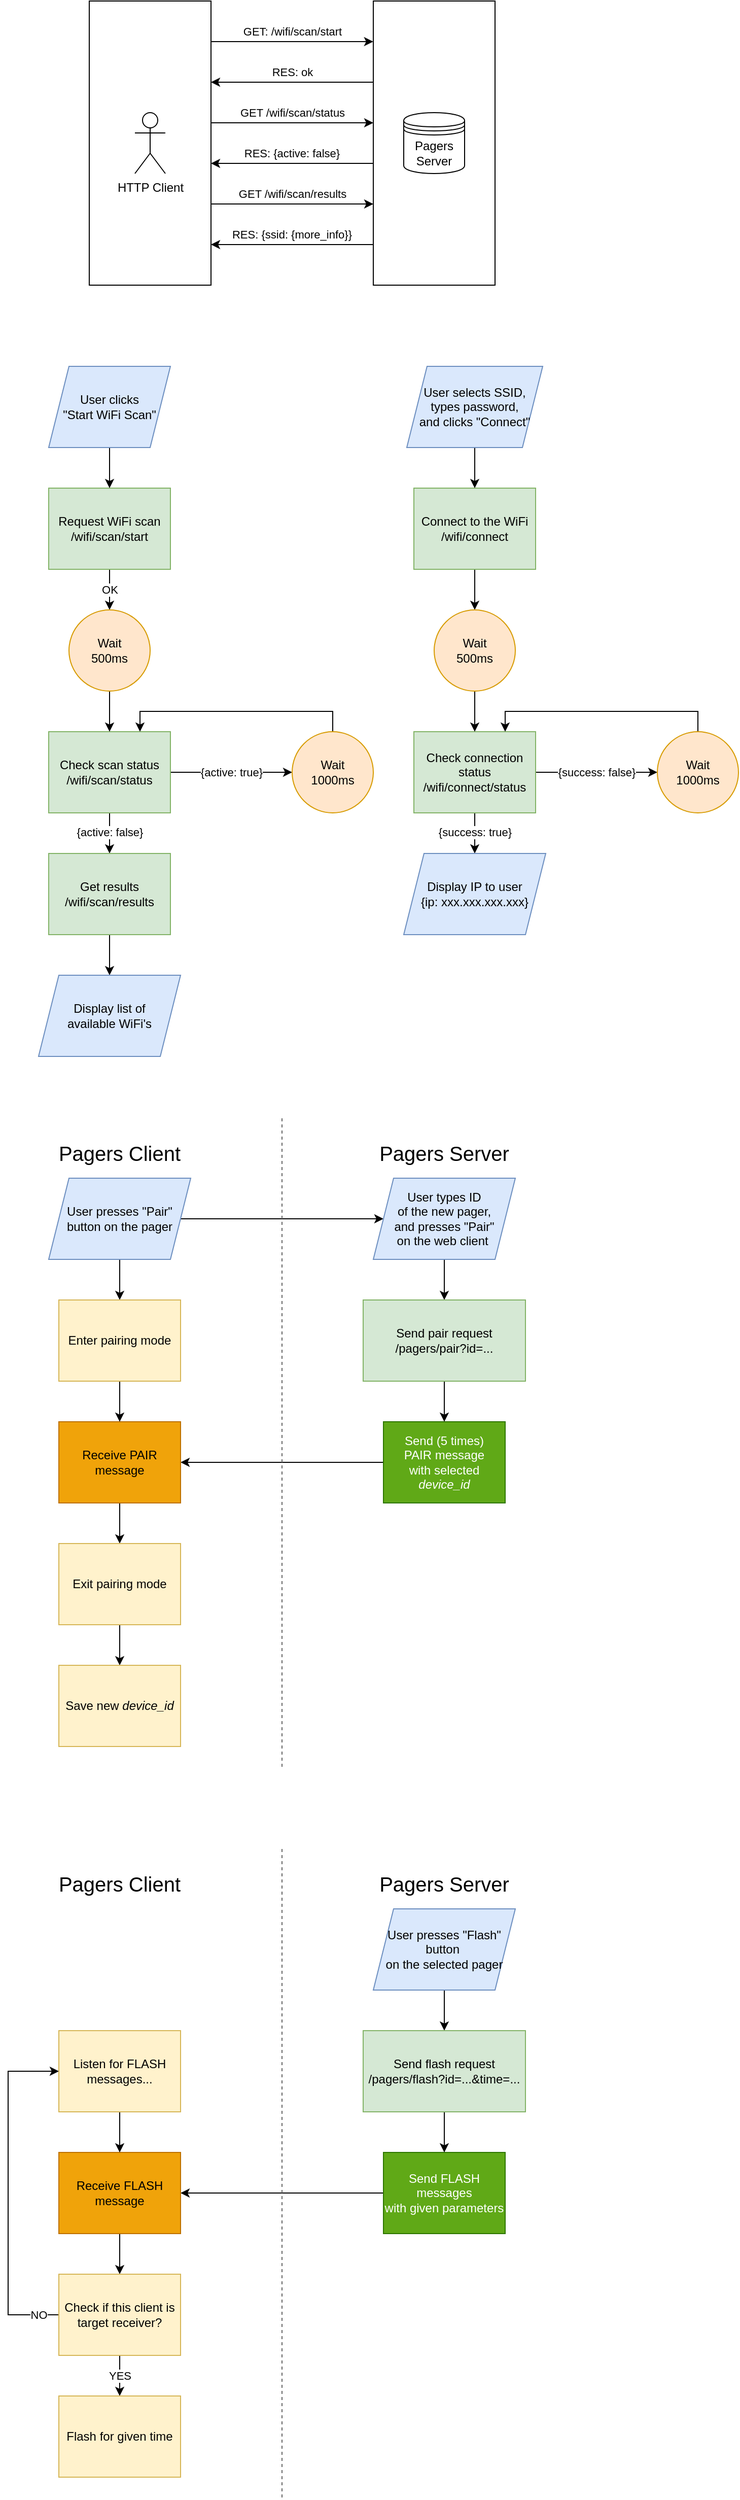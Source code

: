 <mxfile version="21.4.0" type="device">
  <diagram name="Strona-1" id="9iz2sphNQvMvH-sGFi54">
    <mxGraphModel dx="2010" dy="721" grid="1" gridSize="10" guides="1" tooltips="1" connect="1" arrows="1" fold="1" page="1" pageScale="1" pageWidth="827" pageHeight="1169" math="0" shadow="0">
      <root>
        <mxCell id="0" />
        <mxCell id="1" parent="0" />
        <mxCell id="QFqfzJrwcvT9urWFuMwO-2" value="" style="rounded=0;whiteSpace=wrap;html=1;" parent="1" vertex="1">
          <mxGeometry x="40" y="160" width="120" height="280" as="geometry" />
        </mxCell>
        <mxCell id="QFqfzJrwcvT9urWFuMwO-1" value="HTTP Client" style="shape=umlActor;verticalLabelPosition=bottom;verticalAlign=top;html=1;outlineConnect=0;" parent="1" vertex="1">
          <mxGeometry x="85" y="270" width="30" height="60" as="geometry" />
        </mxCell>
        <mxCell id="QFqfzJrwcvT9urWFuMwO-6" value="" style="rounded=0;whiteSpace=wrap;html=1;" parent="1" vertex="1">
          <mxGeometry x="320" y="160" width="120" height="280" as="geometry" />
        </mxCell>
        <mxCell id="QFqfzJrwcvT9urWFuMwO-11" value="Pagers&lt;br&gt;Server" style="shape=datastore;whiteSpace=wrap;html=1;" parent="1" vertex="1">
          <mxGeometry x="350" y="270" width="60" height="60" as="geometry" />
        </mxCell>
        <mxCell id="QFqfzJrwcvT9urWFuMwO-18" value="" style="endArrow=classic;html=1;rounded=0;entryX=-0.001;entryY=0.143;entryDx=0;entryDy=0;entryPerimeter=0;" parent="1" target="QFqfzJrwcvT9urWFuMwO-6" edge="1">
          <mxGeometry width="50" height="50" relative="1" as="geometry">
            <mxPoint x="160" y="200" as="sourcePoint" />
            <mxPoint x="210" y="150" as="targetPoint" />
          </mxGeometry>
        </mxCell>
        <mxCell id="QFqfzJrwcvT9urWFuMwO-22" value="GET: /wifi/scan/start" style="edgeLabel;html=1;align=center;verticalAlign=middle;resizable=0;points=[];" parent="QFqfzJrwcvT9urWFuMwO-18" vertex="1" connectable="0">
          <mxGeometry x="0.106" y="-1" relative="1" as="geometry">
            <mxPoint x="-9" y="-11" as="offset" />
          </mxGeometry>
        </mxCell>
        <mxCell id="QFqfzJrwcvT9urWFuMwO-19" value="" style="endArrow=classic;html=1;rounded=0;entryX=-0.001;entryY=0.143;entryDx=0;entryDy=0;entryPerimeter=0;" parent="1" edge="1">
          <mxGeometry width="50" height="50" relative="1" as="geometry">
            <mxPoint x="160" y="280" as="sourcePoint" />
            <mxPoint x="320" y="280" as="targetPoint" />
          </mxGeometry>
        </mxCell>
        <mxCell id="QFqfzJrwcvT9urWFuMwO-20" value="" style="endArrow=none;html=1;rounded=0;entryX=-0.001;entryY=0.143;entryDx=0;entryDy=0;entryPerimeter=0;startArrow=classic;startFill=1;endFill=0;" parent="1" edge="1">
          <mxGeometry width="50" height="50" relative="1" as="geometry">
            <mxPoint x="160" y="240" as="sourcePoint" />
            <mxPoint x="320" y="240" as="targetPoint" />
          </mxGeometry>
        </mxCell>
        <mxCell id="QFqfzJrwcvT9urWFuMwO-21" value="" style="endArrow=none;html=1;rounded=0;entryX=-0.001;entryY=0.143;entryDx=0;entryDy=0;entryPerimeter=0;startArrow=classic;startFill=1;endFill=0;" parent="1" edge="1">
          <mxGeometry width="50" height="50" relative="1" as="geometry">
            <mxPoint x="160" y="320" as="sourcePoint" />
            <mxPoint x="320" y="320" as="targetPoint" />
          </mxGeometry>
        </mxCell>
        <mxCell id="QFqfzJrwcvT9urWFuMwO-23" value="RES: ok" style="edgeLabel;html=1;align=center;verticalAlign=middle;resizable=0;points=[];" parent="1" vertex="1" connectable="0">
          <mxGeometry x="240.001" y="230.002" as="geometry" />
        </mxCell>
        <mxCell id="QFqfzJrwcvT9urWFuMwO-24" value="GET /wifi/scan/status" style="edgeLabel;html=1;align=center;verticalAlign=middle;resizable=0;points=[];" parent="1" vertex="1" connectable="0">
          <mxGeometry x="240.001" y="270.002" as="geometry" />
        </mxCell>
        <mxCell id="QFqfzJrwcvT9urWFuMwO-30" value="&lt;span style=&quot;caret-color: rgb(0, 0, 0); color: rgb(0, 0, 0); font-family: Helvetica; font-size: 11px; font-style: normal; font-variant-caps: normal; font-weight: 400; letter-spacing: normal; text-indent: 0px; text-transform: none; word-spacing: 0px; -webkit-text-stroke-width: 0px; background-color: rgb(255, 255, 255); text-decoration: none; float: none; display: inline !important;&quot;&gt;RES: {active: false}&lt;/span&gt;" style="text;whiteSpace=wrap;html=1;verticalAlign=middle;align=center;" parent="1" vertex="1">
          <mxGeometry x="175" y="290" width="130" height="40" as="geometry" />
        </mxCell>
        <mxCell id="QFqfzJrwcvT9urWFuMwO-31" value="" style="endArrow=classic;html=1;rounded=0;entryX=-0.001;entryY=0.143;entryDx=0;entryDy=0;entryPerimeter=0;" parent="1" edge="1">
          <mxGeometry width="50" height="50" relative="1" as="geometry">
            <mxPoint x="160" y="360" as="sourcePoint" />
            <mxPoint x="320" y="360" as="targetPoint" />
          </mxGeometry>
        </mxCell>
        <mxCell id="QFqfzJrwcvT9urWFuMwO-32" value="" style="endArrow=none;html=1;rounded=0;entryX=-0.001;entryY=0.143;entryDx=0;entryDy=0;entryPerimeter=0;startArrow=classic;startFill=1;endFill=0;" parent="1" edge="1">
          <mxGeometry width="50" height="50" relative="1" as="geometry">
            <mxPoint x="160" y="400" as="sourcePoint" />
            <mxPoint x="320" y="400" as="targetPoint" />
          </mxGeometry>
        </mxCell>
        <mxCell id="QFqfzJrwcvT9urWFuMwO-33" value="GET /wifi/scan/results" style="edgeLabel;html=1;align=center;verticalAlign=middle;resizable=0;points=[];" parent="1" vertex="1" connectable="0">
          <mxGeometry x="240.001" y="350.002" as="geometry" />
        </mxCell>
        <mxCell id="QFqfzJrwcvT9urWFuMwO-34" value="&lt;span style=&quot;caret-color: rgb(0, 0, 0); color: rgb(0, 0, 0); font-family: Helvetica; font-size: 11px; font-style: normal; font-variant-caps: normal; font-weight: 400; letter-spacing: normal; text-indent: 0px; text-transform: none; word-spacing: 0px; -webkit-text-stroke-width: 0px; background-color: rgb(255, 255, 255); text-decoration: none; float: none; display: inline !important;&quot;&gt;RES: {ssid: {more_info}}&lt;/span&gt;" style="text;whiteSpace=wrap;html=1;verticalAlign=middle;align=center;" parent="1" vertex="1">
          <mxGeometry x="175" y="370" width="130" height="40" as="geometry" />
        </mxCell>
        <mxCell id="QFqfzJrwcvT9urWFuMwO-40" value="OK" style="edgeStyle=orthogonalEdgeStyle;rounded=0;orthogonalLoop=1;jettySize=auto;html=1;exitX=0.5;exitY=1;exitDx=0;exitDy=0;entryX=0.5;entryY=0;entryDx=0;entryDy=0;" parent="1" source="QFqfzJrwcvT9urWFuMwO-35" target="QFqfzJrwcvT9urWFuMwO-42" edge="1">
          <mxGeometry relative="1" as="geometry">
            <mxPoint x="400" y="560" as="targetPoint" />
          </mxGeometry>
        </mxCell>
        <mxCell id="QFqfzJrwcvT9urWFuMwO-35" value="Request WiFi scan&lt;br&gt;/wifi/scan/start" style="rounded=0;whiteSpace=wrap;html=1;fillColor=#d5e8d4;strokeColor=#82b366;" parent="1" vertex="1">
          <mxGeometry y="640" width="120" height="80" as="geometry" />
        </mxCell>
        <mxCell id="QFqfzJrwcvT9urWFuMwO-39" style="edgeStyle=orthogonalEdgeStyle;rounded=0;orthogonalLoop=1;jettySize=auto;html=1;entryX=0.5;entryY=0;entryDx=0;entryDy=0;" parent="1" source="QFqfzJrwcvT9urWFuMwO-38" target="QFqfzJrwcvT9urWFuMwO-35" edge="1">
          <mxGeometry relative="1" as="geometry" />
        </mxCell>
        <mxCell id="QFqfzJrwcvT9urWFuMwO-38" value="User clicks&lt;br&gt;&quot;Start WiFi Scan&quot;" style="shape=parallelogram;perimeter=parallelogramPerimeter;whiteSpace=wrap;html=1;fixedSize=1;fillColor=#dae8fc;strokeColor=#6c8ebf;" parent="1" vertex="1">
          <mxGeometry y="520" width="120" height="80" as="geometry" />
        </mxCell>
        <mxCell id="QFqfzJrwcvT9urWFuMwO-48" style="edgeStyle=orthogonalEdgeStyle;rounded=0;orthogonalLoop=1;jettySize=auto;html=1;exitX=0.5;exitY=1;exitDx=0;exitDy=0;" parent="1" source="QFqfzJrwcvT9urWFuMwO-41" target="QFqfzJrwcvT9urWFuMwO-55" edge="1">
          <mxGeometry relative="1" as="geometry">
            <mxPoint x="60" y="1060" as="targetPoint" />
          </mxGeometry>
        </mxCell>
        <mxCell id="QFqfzJrwcvT9urWFuMwO-50" value="{active: false}" style="edgeLabel;html=1;align=center;verticalAlign=middle;resizable=0;points=[];" parent="QFqfzJrwcvT9urWFuMwO-48" vertex="1" connectable="0">
          <mxGeometry x="-0.072" relative="1" as="geometry">
            <mxPoint as="offset" />
          </mxGeometry>
        </mxCell>
        <mxCell id="QFqfzJrwcvT9urWFuMwO-53" value="{active: true}" style="edgeStyle=orthogonalEdgeStyle;rounded=0;orthogonalLoop=1;jettySize=auto;html=1;exitX=1;exitY=0.5;exitDx=0;exitDy=0;entryX=0;entryY=0.5;entryDx=0;entryDy=0;" parent="1" source="QFqfzJrwcvT9urWFuMwO-41" target="QFqfzJrwcvT9urWFuMwO-52" edge="1">
          <mxGeometry relative="1" as="geometry" />
        </mxCell>
        <mxCell id="QFqfzJrwcvT9urWFuMwO-41" value="Check scan status&lt;br&gt;/wifi/scan/status" style="rounded=0;whiteSpace=wrap;html=1;fillColor=#d5e8d4;strokeColor=#82b366;" parent="1" vertex="1">
          <mxGeometry y="880" width="120" height="80" as="geometry" />
        </mxCell>
        <mxCell id="QFqfzJrwcvT9urWFuMwO-51" style="edgeStyle=orthogonalEdgeStyle;rounded=0;orthogonalLoop=1;jettySize=auto;html=1;exitX=0.5;exitY=1;exitDx=0;exitDy=0;" parent="1" source="QFqfzJrwcvT9urWFuMwO-42" target="QFqfzJrwcvT9urWFuMwO-41" edge="1">
          <mxGeometry relative="1" as="geometry" />
        </mxCell>
        <mxCell id="QFqfzJrwcvT9urWFuMwO-42" value="Wait&lt;br&gt;500ms" style="ellipse;whiteSpace=wrap;html=1;aspect=fixed;fillColor=#ffe6cc;strokeColor=#d79b00;" parent="1" vertex="1">
          <mxGeometry x="20" y="760" width="80" height="80" as="geometry" />
        </mxCell>
        <mxCell id="QFqfzJrwcvT9urWFuMwO-54" style="edgeStyle=orthogonalEdgeStyle;rounded=0;orthogonalLoop=1;jettySize=auto;html=1;exitX=0.5;exitY=0;exitDx=0;exitDy=0;entryX=0.75;entryY=0;entryDx=0;entryDy=0;" parent="1" source="QFqfzJrwcvT9urWFuMwO-52" target="QFqfzJrwcvT9urWFuMwO-41" edge="1">
          <mxGeometry relative="1" as="geometry" />
        </mxCell>
        <mxCell id="QFqfzJrwcvT9urWFuMwO-52" value="Wait&lt;br&gt;1000ms" style="ellipse;whiteSpace=wrap;html=1;aspect=fixed;fillColor=#ffe6cc;strokeColor=#d79b00;" parent="1" vertex="1">
          <mxGeometry x="240" y="880" width="80" height="80" as="geometry" />
        </mxCell>
        <mxCell id="QFqfzJrwcvT9urWFuMwO-75" style="edgeStyle=orthogonalEdgeStyle;rounded=0;orthogonalLoop=1;jettySize=auto;html=1;exitX=0.5;exitY=1;exitDx=0;exitDy=0;entryX=0.5;entryY=0;entryDx=0;entryDy=0;" parent="1" source="QFqfzJrwcvT9urWFuMwO-55" target="QFqfzJrwcvT9urWFuMwO-74" edge="1">
          <mxGeometry relative="1" as="geometry" />
        </mxCell>
        <mxCell id="QFqfzJrwcvT9urWFuMwO-55" value="Get results&lt;br&gt;/wifi/scan/results" style="rounded=0;whiteSpace=wrap;html=1;fillColor=#d5e8d4;strokeColor=#82b366;" parent="1" vertex="1">
          <mxGeometry y="1000" width="120" height="80" as="geometry" />
        </mxCell>
        <mxCell id="QFqfzJrwcvT9urWFuMwO-69" style="edgeStyle=orthogonalEdgeStyle;rounded=0;orthogonalLoop=1;jettySize=auto;html=1;exitX=0.5;exitY=1;exitDx=0;exitDy=0;" parent="1" source="QFqfzJrwcvT9urWFuMwO-56" edge="1">
          <mxGeometry relative="1" as="geometry">
            <mxPoint x="420" y="760" as="targetPoint" />
          </mxGeometry>
        </mxCell>
        <mxCell id="QFqfzJrwcvT9urWFuMwO-56" value="Connect to the WiFi&lt;br&gt;/wifi/connect" style="rounded=0;whiteSpace=wrap;html=1;fillColor=#d5e8d4;strokeColor=#82b366;" parent="1" vertex="1">
          <mxGeometry x="360" y="640" width="120" height="80" as="geometry" />
        </mxCell>
        <mxCell id="QFqfzJrwcvT9urWFuMwO-61" style="edgeStyle=orthogonalEdgeStyle;rounded=0;orthogonalLoop=1;jettySize=auto;html=1;exitX=0.5;exitY=1;exitDx=0;exitDy=0;entryX=0.5;entryY=0;entryDx=0;entryDy=0;" parent="1" source="QFqfzJrwcvT9urWFuMwO-59" target="QFqfzJrwcvT9urWFuMwO-56" edge="1">
          <mxGeometry relative="1" as="geometry" />
        </mxCell>
        <mxCell id="QFqfzJrwcvT9urWFuMwO-59" value="User selects SSID, types password,&lt;br&gt;and clicks &quot;Connect&quot;" style="shape=parallelogram;perimeter=parallelogramPerimeter;whiteSpace=wrap;html=1;fixedSize=1;fillColor=#dae8fc;strokeColor=#6c8ebf;" parent="1" vertex="1">
          <mxGeometry x="353" y="520" width="134" height="80" as="geometry" />
        </mxCell>
        <mxCell id="QFqfzJrwcvT9urWFuMwO-62" style="edgeStyle=orthogonalEdgeStyle;rounded=0;orthogonalLoop=1;jettySize=auto;html=1;exitX=0.5;exitY=1;exitDx=0;exitDy=0;" parent="1" source="QFqfzJrwcvT9urWFuMwO-65" edge="1">
          <mxGeometry relative="1" as="geometry">
            <mxPoint x="420" y="1000" as="targetPoint" />
          </mxGeometry>
        </mxCell>
        <mxCell id="QFqfzJrwcvT9urWFuMwO-63" value="{success: true}" style="edgeLabel;html=1;align=center;verticalAlign=middle;resizable=0;points=[];" parent="QFqfzJrwcvT9urWFuMwO-62" vertex="1" connectable="0">
          <mxGeometry x="-0.072" relative="1" as="geometry">
            <mxPoint as="offset" />
          </mxGeometry>
        </mxCell>
        <mxCell id="QFqfzJrwcvT9urWFuMwO-64" value="{success: false}" style="edgeStyle=orthogonalEdgeStyle;rounded=0;orthogonalLoop=1;jettySize=auto;html=1;exitX=1;exitY=0.5;exitDx=0;exitDy=0;entryX=0;entryY=0.5;entryDx=0;entryDy=0;" parent="1" source="QFqfzJrwcvT9urWFuMwO-65" target="QFqfzJrwcvT9urWFuMwO-67" edge="1">
          <mxGeometry relative="1" as="geometry" />
        </mxCell>
        <mxCell id="QFqfzJrwcvT9urWFuMwO-65" value="Check connection status&lt;br&gt;/wifi/connect/status" style="rounded=0;whiteSpace=wrap;html=1;fillColor=#d5e8d4;strokeColor=#82b366;" parent="1" vertex="1">
          <mxGeometry x="360" y="880" width="120" height="80" as="geometry" />
        </mxCell>
        <mxCell id="QFqfzJrwcvT9urWFuMwO-66" style="edgeStyle=orthogonalEdgeStyle;rounded=0;orthogonalLoop=1;jettySize=auto;html=1;exitX=0.5;exitY=0;exitDx=0;exitDy=0;entryX=0.75;entryY=0;entryDx=0;entryDy=0;" parent="1" source="QFqfzJrwcvT9urWFuMwO-67" target="QFqfzJrwcvT9urWFuMwO-65" edge="1">
          <mxGeometry relative="1" as="geometry" />
        </mxCell>
        <mxCell id="QFqfzJrwcvT9urWFuMwO-67" value="Wait&lt;br&gt;1000ms" style="ellipse;whiteSpace=wrap;html=1;aspect=fixed;fillColor=#ffe6cc;strokeColor=#d79b00;" parent="1" vertex="1">
          <mxGeometry x="600" y="880" width="80" height="80" as="geometry" />
        </mxCell>
        <mxCell id="QFqfzJrwcvT9urWFuMwO-71" style="edgeStyle=orthogonalEdgeStyle;rounded=0;orthogonalLoop=1;jettySize=auto;html=1;" parent="1" source="QFqfzJrwcvT9urWFuMwO-70" target="QFqfzJrwcvT9urWFuMwO-65" edge="1">
          <mxGeometry relative="1" as="geometry" />
        </mxCell>
        <mxCell id="QFqfzJrwcvT9urWFuMwO-70" value="Wait&lt;br&gt;500ms" style="ellipse;whiteSpace=wrap;html=1;aspect=fixed;fillColor=#ffe6cc;strokeColor=#d79b00;" parent="1" vertex="1">
          <mxGeometry x="380" y="760" width="80" height="80" as="geometry" />
        </mxCell>
        <mxCell id="QFqfzJrwcvT9urWFuMwO-73" value="Display IP to user&lt;br style=&quot;border-color: var(--border-color);&quot;&gt;{ip: xxx.xxx.xxx.xxx}" style="shape=parallelogram;perimeter=parallelogramPerimeter;whiteSpace=wrap;html=1;fixedSize=1;fillColor=#dae8fc;strokeColor=#6c8ebf;" parent="1" vertex="1">
          <mxGeometry x="350" y="1000" width="140" height="80" as="geometry" />
        </mxCell>
        <mxCell id="QFqfzJrwcvT9urWFuMwO-74" value="Display list of&lt;br&gt;available WiFi&#39;s" style="shape=parallelogram;perimeter=parallelogramPerimeter;whiteSpace=wrap;html=1;fixedSize=1;fillColor=#dae8fc;strokeColor=#6c8ebf;" parent="1" vertex="1">
          <mxGeometry x="-10" y="1120" width="140" height="80" as="geometry" />
        </mxCell>
        <mxCell id="6FBXN4HrHuCAwt_E5yWI-32" style="edgeStyle=orthogonalEdgeStyle;rounded=0;orthogonalLoop=1;jettySize=auto;html=1;exitX=1;exitY=0.5;exitDx=0;exitDy=0;" edge="1" parent="1" source="6FBXN4HrHuCAwt_E5yWI-5" target="6FBXN4HrHuCAwt_E5yWI-30">
          <mxGeometry relative="1" as="geometry" />
        </mxCell>
        <mxCell id="6FBXN4HrHuCAwt_E5yWI-35" style="edgeStyle=orthogonalEdgeStyle;rounded=0;orthogonalLoop=1;jettySize=auto;html=1;" edge="1" parent="1" source="6FBXN4HrHuCAwt_E5yWI-5" target="6FBXN4HrHuCAwt_E5yWI-34">
          <mxGeometry relative="1" as="geometry" />
        </mxCell>
        <mxCell id="6FBXN4HrHuCAwt_E5yWI-5" value="User presses &quot;Pair&quot; button on the pager" style="shape=parallelogram;perimeter=parallelogramPerimeter;whiteSpace=wrap;html=1;fixedSize=1;fillColor=#dae8fc;strokeColor=#6c8ebf;" vertex="1" parent="1">
          <mxGeometry y="1320" width="140" height="80" as="geometry" />
        </mxCell>
        <mxCell id="6FBXN4HrHuCAwt_E5yWI-33" style="edgeStyle=orthogonalEdgeStyle;rounded=0;orthogonalLoop=1;jettySize=auto;html=1;" edge="1" parent="1" source="6FBXN4HrHuCAwt_E5yWI-9" target="6FBXN4HrHuCAwt_E5yWI-15">
          <mxGeometry relative="1" as="geometry" />
        </mxCell>
        <mxCell id="6FBXN4HrHuCAwt_E5yWI-9" value="Send (5 times)&lt;br&gt;PAIR message&lt;br&gt;with selected&lt;br&gt;&lt;i&gt;device_id&lt;/i&gt;" style="rounded=0;whiteSpace=wrap;html=1;fillColor=#60a917;strokeColor=#2D7600;fontColor=#ffffff;" vertex="1" parent="1">
          <mxGeometry x="330" y="1560" width="120" height="80" as="geometry" />
        </mxCell>
        <mxCell id="6FBXN4HrHuCAwt_E5yWI-38" style="edgeStyle=orthogonalEdgeStyle;rounded=0;orthogonalLoop=1;jettySize=auto;html=1;" edge="1" parent="1" source="6FBXN4HrHuCAwt_E5yWI-15" target="6FBXN4HrHuCAwt_E5yWI-37">
          <mxGeometry relative="1" as="geometry" />
        </mxCell>
        <mxCell id="6FBXN4HrHuCAwt_E5yWI-15" value="Receive PAIR message" style="rounded=0;whiteSpace=wrap;html=1;fillColor=#f0a30a;strokeColor=#BD7000;fontColor=#000000;" vertex="1" parent="1">
          <mxGeometry x="10" y="1560" width="120" height="80" as="geometry" />
        </mxCell>
        <mxCell id="6FBXN4HrHuCAwt_E5yWI-76" style="edgeStyle=orthogonalEdgeStyle;rounded=0;orthogonalLoop=1;jettySize=auto;html=1;entryX=0.5;entryY=0;entryDx=0;entryDy=0;" edge="1" parent="1" source="6FBXN4HrHuCAwt_E5yWI-30" target="6FBXN4HrHuCAwt_E5yWI-75">
          <mxGeometry relative="1" as="geometry" />
        </mxCell>
        <mxCell id="6FBXN4HrHuCAwt_E5yWI-30" value="User types ID&lt;br&gt;of the new pager,&lt;br&gt;and presses &quot;Pair&quot;&lt;br&gt;on the web client&amp;nbsp;" style="shape=parallelogram;perimeter=parallelogramPerimeter;whiteSpace=wrap;html=1;fixedSize=1;fillColor=#dae8fc;strokeColor=#6c8ebf;" vertex="1" parent="1">
          <mxGeometry x="320" y="1320" width="140" height="80" as="geometry" />
        </mxCell>
        <mxCell id="6FBXN4HrHuCAwt_E5yWI-36" style="edgeStyle=orthogonalEdgeStyle;rounded=0;orthogonalLoop=1;jettySize=auto;html=1;" edge="1" parent="1" source="6FBXN4HrHuCAwt_E5yWI-34" target="6FBXN4HrHuCAwt_E5yWI-15">
          <mxGeometry relative="1" as="geometry" />
        </mxCell>
        <mxCell id="6FBXN4HrHuCAwt_E5yWI-34" value="Enter pairing mode" style="rounded=0;whiteSpace=wrap;html=1;fillColor=#fff2cc;strokeColor=#d6b656;" vertex="1" parent="1">
          <mxGeometry x="10" y="1440" width="120" height="80" as="geometry" />
        </mxCell>
        <mxCell id="6FBXN4HrHuCAwt_E5yWI-40" style="edgeStyle=orthogonalEdgeStyle;rounded=0;orthogonalLoop=1;jettySize=auto;html=1;" edge="1" parent="1" source="6FBXN4HrHuCAwt_E5yWI-37" target="6FBXN4HrHuCAwt_E5yWI-39">
          <mxGeometry relative="1" as="geometry" />
        </mxCell>
        <mxCell id="6FBXN4HrHuCAwt_E5yWI-37" value="Exit pairing mode" style="rounded=0;whiteSpace=wrap;html=1;fillColor=#fff2cc;strokeColor=#d6b656;" vertex="1" parent="1">
          <mxGeometry x="10" y="1680" width="120" height="80" as="geometry" />
        </mxCell>
        <mxCell id="6FBXN4HrHuCAwt_E5yWI-39" value="Save new &lt;i&gt;device_id&lt;/i&gt;" style="rounded=0;whiteSpace=wrap;html=1;fillColor=#fff2cc;strokeColor=#d6b656;" vertex="1" parent="1">
          <mxGeometry x="10" y="1800" width="120" height="80" as="geometry" />
        </mxCell>
        <mxCell id="6FBXN4HrHuCAwt_E5yWI-55" value="Pagers Client" style="text;html=1;strokeColor=none;fillColor=none;align=center;verticalAlign=middle;whiteSpace=wrap;rounded=0;fontSize=20;" vertex="1" parent="1">
          <mxGeometry y="1280" width="140" height="30" as="geometry" />
        </mxCell>
        <mxCell id="6FBXN4HrHuCAwt_E5yWI-56" value="Pagers Server" style="text;html=1;strokeColor=none;fillColor=none;align=center;verticalAlign=middle;whiteSpace=wrap;rounded=0;fontSize=20;" vertex="1" parent="1">
          <mxGeometry x="320" y="1280" width="140" height="30" as="geometry" />
        </mxCell>
        <mxCell id="6FBXN4HrHuCAwt_E5yWI-57" value="" style="endArrow=none;dashed=1;html=1;rounded=0;fontColor=#999999;fillColor=#f5f5f5;strokeColor=#666666;" edge="1" parent="1">
          <mxGeometry width="50" height="50" relative="1" as="geometry">
            <mxPoint x="230" y="1900" as="sourcePoint" />
            <mxPoint x="230" y="1260" as="targetPoint" />
          </mxGeometry>
        </mxCell>
        <mxCell id="6FBXN4HrHuCAwt_E5yWI-61" style="edgeStyle=orthogonalEdgeStyle;rounded=0;orthogonalLoop=1;jettySize=auto;html=1;" edge="1" parent="1" source="6FBXN4HrHuCAwt_E5yWI-62" target="6FBXN4HrHuCAwt_E5yWI-64">
          <mxGeometry relative="1" as="geometry" />
        </mxCell>
        <mxCell id="6FBXN4HrHuCAwt_E5yWI-62" value="Send FLASH messages&lt;br&gt;with given parameters" style="rounded=0;whiteSpace=wrap;html=1;fillColor=#60a917;strokeColor=#2D7600;fontColor=#ffffff;" vertex="1" parent="1">
          <mxGeometry x="330" y="2280" width="120" height="80" as="geometry" />
        </mxCell>
        <mxCell id="6FBXN4HrHuCAwt_E5yWI-63" style="edgeStyle=orthogonalEdgeStyle;rounded=0;orthogonalLoop=1;jettySize=auto;html=1;" edge="1" parent="1" source="6FBXN4HrHuCAwt_E5yWI-64" target="6FBXN4HrHuCAwt_E5yWI-70">
          <mxGeometry relative="1" as="geometry" />
        </mxCell>
        <mxCell id="6FBXN4HrHuCAwt_E5yWI-64" value="Receive FLASH message" style="rounded=0;whiteSpace=wrap;html=1;fillColor=#f0a30a;strokeColor=#BD7000;fontColor=#000000;" vertex="1" parent="1">
          <mxGeometry x="10" y="2280" width="120" height="80" as="geometry" />
        </mxCell>
        <mxCell id="6FBXN4HrHuCAwt_E5yWI-80" style="edgeStyle=orthogonalEdgeStyle;rounded=0;orthogonalLoop=1;jettySize=auto;html=1;" edge="1" parent="1" source="6FBXN4HrHuCAwt_E5yWI-66" target="6FBXN4HrHuCAwt_E5yWI-78">
          <mxGeometry relative="1" as="geometry" />
        </mxCell>
        <mxCell id="6FBXN4HrHuCAwt_E5yWI-66" value="User presses &quot;Flash&quot; button&amp;nbsp;&lt;br style=&quot;border-color: var(--border-color);&quot;&gt;on the selected pager" style="shape=parallelogram;perimeter=parallelogramPerimeter;whiteSpace=wrap;html=1;fixedSize=1;fillColor=#dae8fc;strokeColor=#6c8ebf;" vertex="1" parent="1">
          <mxGeometry x="320" y="2040" width="140" height="80" as="geometry" />
        </mxCell>
        <mxCell id="6FBXN4HrHuCAwt_E5yWI-67" style="edgeStyle=orthogonalEdgeStyle;rounded=0;orthogonalLoop=1;jettySize=auto;html=1;" edge="1" parent="1" source="6FBXN4HrHuCAwt_E5yWI-68" target="6FBXN4HrHuCAwt_E5yWI-64">
          <mxGeometry relative="1" as="geometry" />
        </mxCell>
        <mxCell id="6FBXN4HrHuCAwt_E5yWI-68" value="Listen for FLASH messages..." style="rounded=0;whiteSpace=wrap;html=1;fillColor=#fff2cc;strokeColor=#d6b656;" vertex="1" parent="1">
          <mxGeometry x="10" y="2160" width="120" height="80" as="geometry" />
        </mxCell>
        <mxCell id="6FBXN4HrHuCAwt_E5yWI-69" value="YES" style="edgeStyle=orthogonalEdgeStyle;rounded=0;orthogonalLoop=1;jettySize=auto;html=1;" edge="1" parent="1" source="6FBXN4HrHuCAwt_E5yWI-70" target="6FBXN4HrHuCAwt_E5yWI-71">
          <mxGeometry relative="1" as="geometry" />
        </mxCell>
        <mxCell id="6FBXN4HrHuCAwt_E5yWI-81" style="edgeStyle=orthogonalEdgeStyle;rounded=0;orthogonalLoop=1;jettySize=auto;html=1;" edge="1" parent="1" source="6FBXN4HrHuCAwt_E5yWI-70" target="6FBXN4HrHuCAwt_E5yWI-68">
          <mxGeometry relative="1" as="geometry">
            <Array as="points">
              <mxPoint x="-40" y="2440" />
              <mxPoint x="-40" y="2200" />
            </Array>
          </mxGeometry>
        </mxCell>
        <mxCell id="6FBXN4HrHuCAwt_E5yWI-83" value="NO" style="edgeLabel;html=1;align=center;verticalAlign=middle;resizable=0;points=[];" vertex="1" connectable="0" parent="6FBXN4HrHuCAwt_E5yWI-81">
          <mxGeometry x="-0.816" y="1" relative="1" as="geometry">
            <mxPoint x="11" y="-1" as="offset" />
          </mxGeometry>
        </mxCell>
        <mxCell id="6FBXN4HrHuCAwt_E5yWI-70" value="Check if this client is target receiver?" style="rounded=0;whiteSpace=wrap;html=1;fillColor=#fff2cc;strokeColor=#d6b656;" vertex="1" parent="1">
          <mxGeometry x="10" y="2400" width="120" height="80" as="geometry" />
        </mxCell>
        <mxCell id="6FBXN4HrHuCAwt_E5yWI-71" value="Flash for given time" style="rounded=0;whiteSpace=wrap;html=1;fillColor=#fff2cc;strokeColor=#d6b656;" vertex="1" parent="1">
          <mxGeometry x="10" y="2520" width="120" height="80" as="geometry" />
        </mxCell>
        <mxCell id="6FBXN4HrHuCAwt_E5yWI-72" value="Pagers Client" style="text;html=1;strokeColor=none;fillColor=none;align=center;verticalAlign=middle;whiteSpace=wrap;rounded=0;fontSize=20;" vertex="1" parent="1">
          <mxGeometry y="2000" width="140" height="30" as="geometry" />
        </mxCell>
        <mxCell id="6FBXN4HrHuCAwt_E5yWI-73" value="Pagers Server" style="text;html=1;strokeColor=none;fillColor=none;align=center;verticalAlign=middle;whiteSpace=wrap;rounded=0;fontSize=20;" vertex="1" parent="1">
          <mxGeometry x="320" y="2000" width="140" height="30" as="geometry" />
        </mxCell>
        <mxCell id="6FBXN4HrHuCAwt_E5yWI-74" value="" style="endArrow=none;dashed=1;html=1;rounded=0;fontColor=#999999;fillColor=#f5f5f5;strokeColor=#666666;" edge="1" parent="1">
          <mxGeometry width="50" height="50" relative="1" as="geometry">
            <mxPoint x="230" y="2620" as="sourcePoint" />
            <mxPoint x="230" y="1980" as="targetPoint" />
          </mxGeometry>
        </mxCell>
        <mxCell id="6FBXN4HrHuCAwt_E5yWI-77" style="edgeStyle=orthogonalEdgeStyle;rounded=0;orthogonalLoop=1;jettySize=auto;html=1;" edge="1" parent="1" source="6FBXN4HrHuCAwt_E5yWI-75" target="6FBXN4HrHuCAwt_E5yWI-9">
          <mxGeometry relative="1" as="geometry" />
        </mxCell>
        <mxCell id="6FBXN4HrHuCAwt_E5yWI-75" value="Send pair request&lt;br&gt;/pagers/pair?id=..." style="rounded=0;whiteSpace=wrap;html=1;fillColor=#d5e8d4;strokeColor=#82b366;" vertex="1" parent="1">
          <mxGeometry x="310" y="1440" width="160" height="80" as="geometry" />
        </mxCell>
        <mxCell id="6FBXN4HrHuCAwt_E5yWI-79" style="edgeStyle=orthogonalEdgeStyle;rounded=0;orthogonalLoop=1;jettySize=auto;html=1;" edge="1" parent="1" source="6FBXN4HrHuCAwt_E5yWI-78" target="6FBXN4HrHuCAwt_E5yWI-62">
          <mxGeometry relative="1" as="geometry" />
        </mxCell>
        <mxCell id="6FBXN4HrHuCAwt_E5yWI-78" value="Send flash request&lt;br&gt;/pagers/flash?id=...&amp;amp;time=..." style="rounded=0;whiteSpace=wrap;html=1;fillColor=#d5e8d4;strokeColor=#82b366;" vertex="1" parent="1">
          <mxGeometry x="310" y="2160" width="160" height="80" as="geometry" />
        </mxCell>
      </root>
    </mxGraphModel>
  </diagram>
</mxfile>
